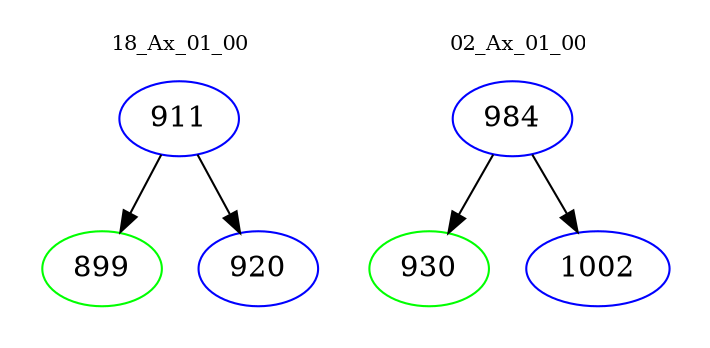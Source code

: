 digraph{
subgraph cluster_0 {
color = white
label = "18_Ax_01_00";
fontsize=10;
T0_911 [label="911", color="blue"]
T0_911 -> T0_899 [color="black"]
T0_899 [label="899", color="green"]
T0_911 -> T0_920 [color="black"]
T0_920 [label="920", color="blue"]
}
subgraph cluster_1 {
color = white
label = "02_Ax_01_00";
fontsize=10;
T1_984 [label="984", color="blue"]
T1_984 -> T1_930 [color="black"]
T1_930 [label="930", color="green"]
T1_984 -> T1_1002 [color="black"]
T1_1002 [label="1002", color="blue"]
}
}
